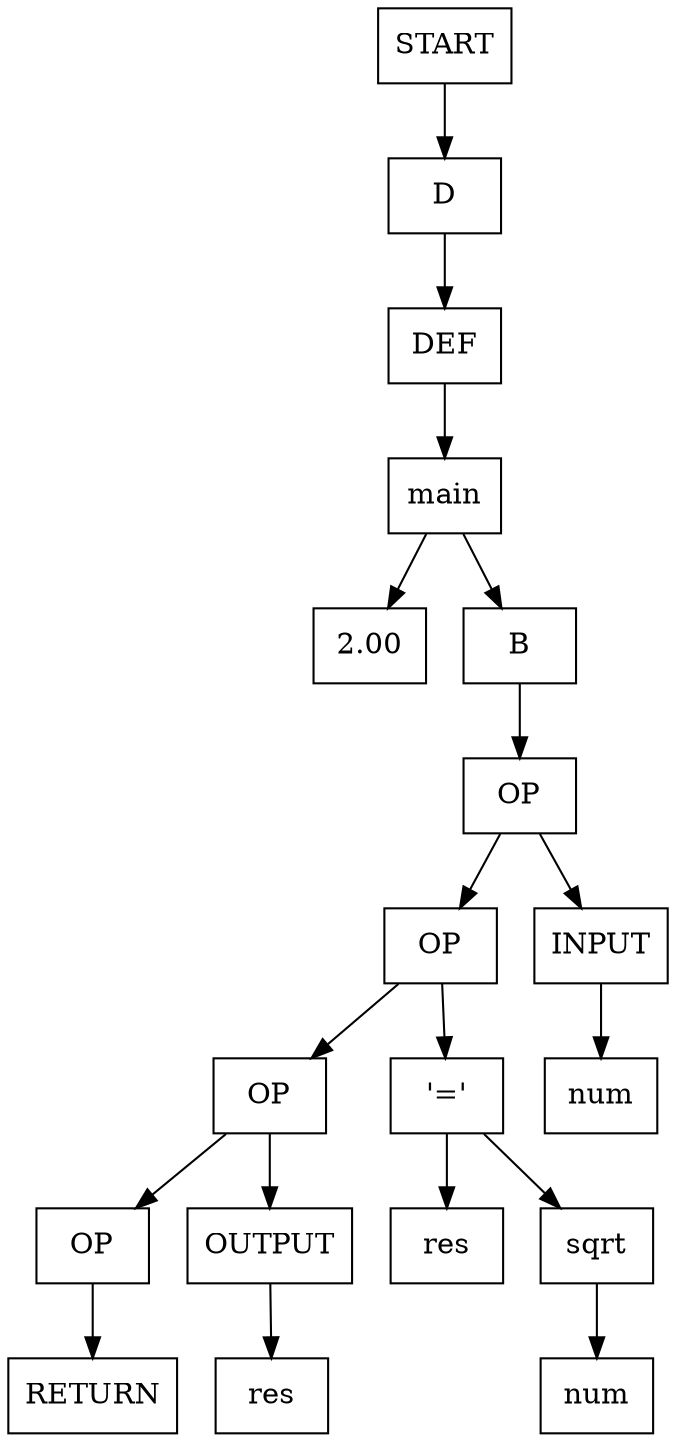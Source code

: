 digraph {
node0x555fdb64fc50 [label="START", shape=box];
node0x555fdb6507b0 [label="D", shape=box];
node0x555fdb64fc50 -> node0x555fdb6507b0
node0x555fdb64fcc0 [label="DEF", shape=box];
node0x555fdb6507b0 -> node0x555fdb64fcc0
node0x555fdb64fd30 [label="main", shape=box];
node0x555fdb64fcc0 -> node0x555fdb64fd30
node0x555fdb650a50 [label="2.00", shape=box];
node0x555fdb650820 [label="B", shape=box];
node0x555fdb64fd30 -> node0x555fdb650a50
node0x555fdb64fd30 -> node0x555fdb650820
node0x555fdb650890 [label="OP", shape=box];
node0x555fdb650820 -> node0x555fdb650890
node0x555fdb650900 [label="OP", shape=box];
node0x555fdb64ff60 [label="INPUT", shape=box];
node0x555fdb650890 -> node0x555fdb650900
node0x555fdb650890 -> node0x555fdb64ff60
node0x555fdb650040 [label="num", shape=box];
node0x555fdb64ff60 -> node0x555fdb650040
node0x555fdb650970 [label="OP", shape=box];
node0x555fdb650190 [label="'='", shape=box];
node0x555fdb650900 -> node0x555fdb650970
node0x555fdb650900 -> node0x555fdb650190
node0x555fdb650120 [label="res", shape=box];
node0x555fdb650200 [label="sqrt", shape=box];
node0x555fdb650190 -> node0x555fdb650120
node0x555fdb650190 -> node0x555fdb650200
node0x555fdb6502e0 [label="num", shape=box];
node0x555fdb650200 -> node0x555fdb6502e0
node0x555fdb6509e0 [label="OP", shape=box];
node0x555fdb650430 [label="OUTPUT", shape=box];
node0x555fdb650970 -> node0x555fdb6509e0
node0x555fdb650970 -> node0x555fdb650430
node0x555fdb650510 [label="res", shape=box];
node0x555fdb650430 -> node0x555fdb650510
node0x555fdb6505f0 [label="RETURN", shape=box];
node0x555fdb6509e0 -> node0x555fdb6505f0
}
